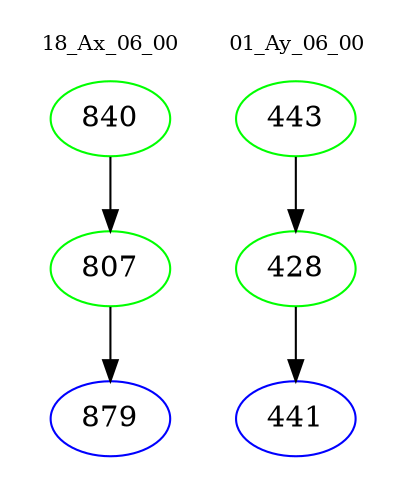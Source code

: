 digraph{
subgraph cluster_0 {
color = white
label = "18_Ax_06_00";
fontsize=10;
T0_840 [label="840", color="green"]
T0_840 -> T0_807 [color="black"]
T0_807 [label="807", color="green"]
T0_807 -> T0_879 [color="black"]
T0_879 [label="879", color="blue"]
}
subgraph cluster_1 {
color = white
label = "01_Ay_06_00";
fontsize=10;
T1_443 [label="443", color="green"]
T1_443 -> T1_428 [color="black"]
T1_428 [label="428", color="green"]
T1_428 -> T1_441 [color="black"]
T1_441 [label="441", color="blue"]
}
}
